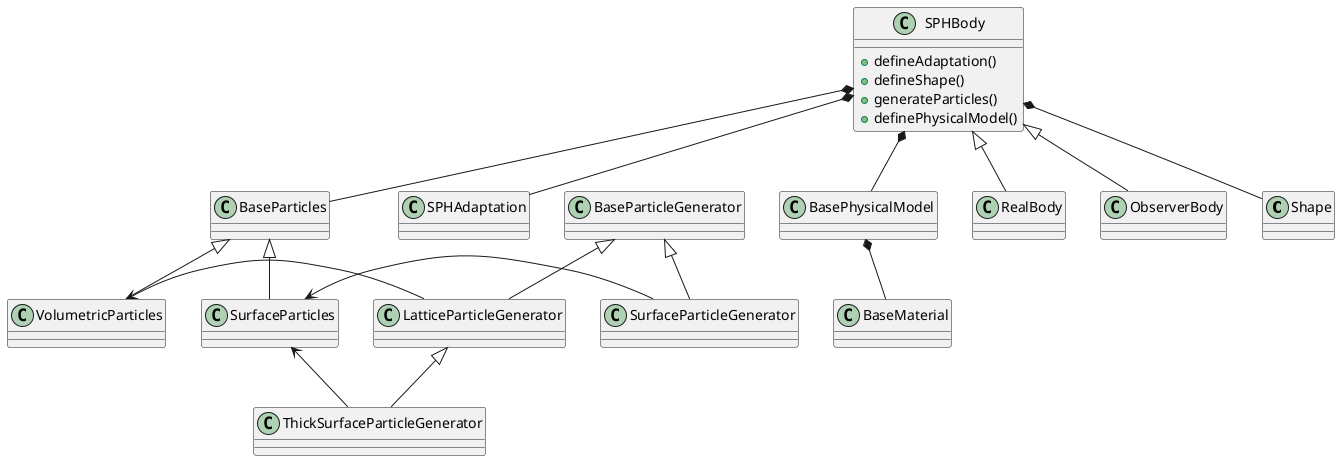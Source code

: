 @startuml
class Shape  
class SPHBody{
    +defineAdaptation()
    +defineShape()
    +generateParticles()
    +definePhysicalModel()
}
class BaseParticleGenerator
BaseParticleGenerator <|-- SurfaceParticleGenerator
class SPHAdaptation
class BaseParticles
class VolumetricParticles
class SurfaceParticles
BaseParticles <|-- VolumetricParticles
BaseParticles <|-- SurfaceParticles
VolumetricParticles <- LatticeParticleGenerator 
SurfaceParticles <- SurfaceParticleGenerator
BaseParticleGenerator <|-- LatticeParticleGenerator
LatticeParticleGenerator <|-- ThickSurfaceParticleGenerator
SurfaceParticles <- ThickSurfaceParticleGenerator 
SPHBody *-- Shape
SPHBody *-- BaseParticles
SPHBody *-- BasePhysicalModel
SPHBody *-- SPHAdaptation
SPHBody <|-- RealBody
SPHBody <|-- ObserverBody
BasePhysicalModel *-- BaseMaterial
@enduml